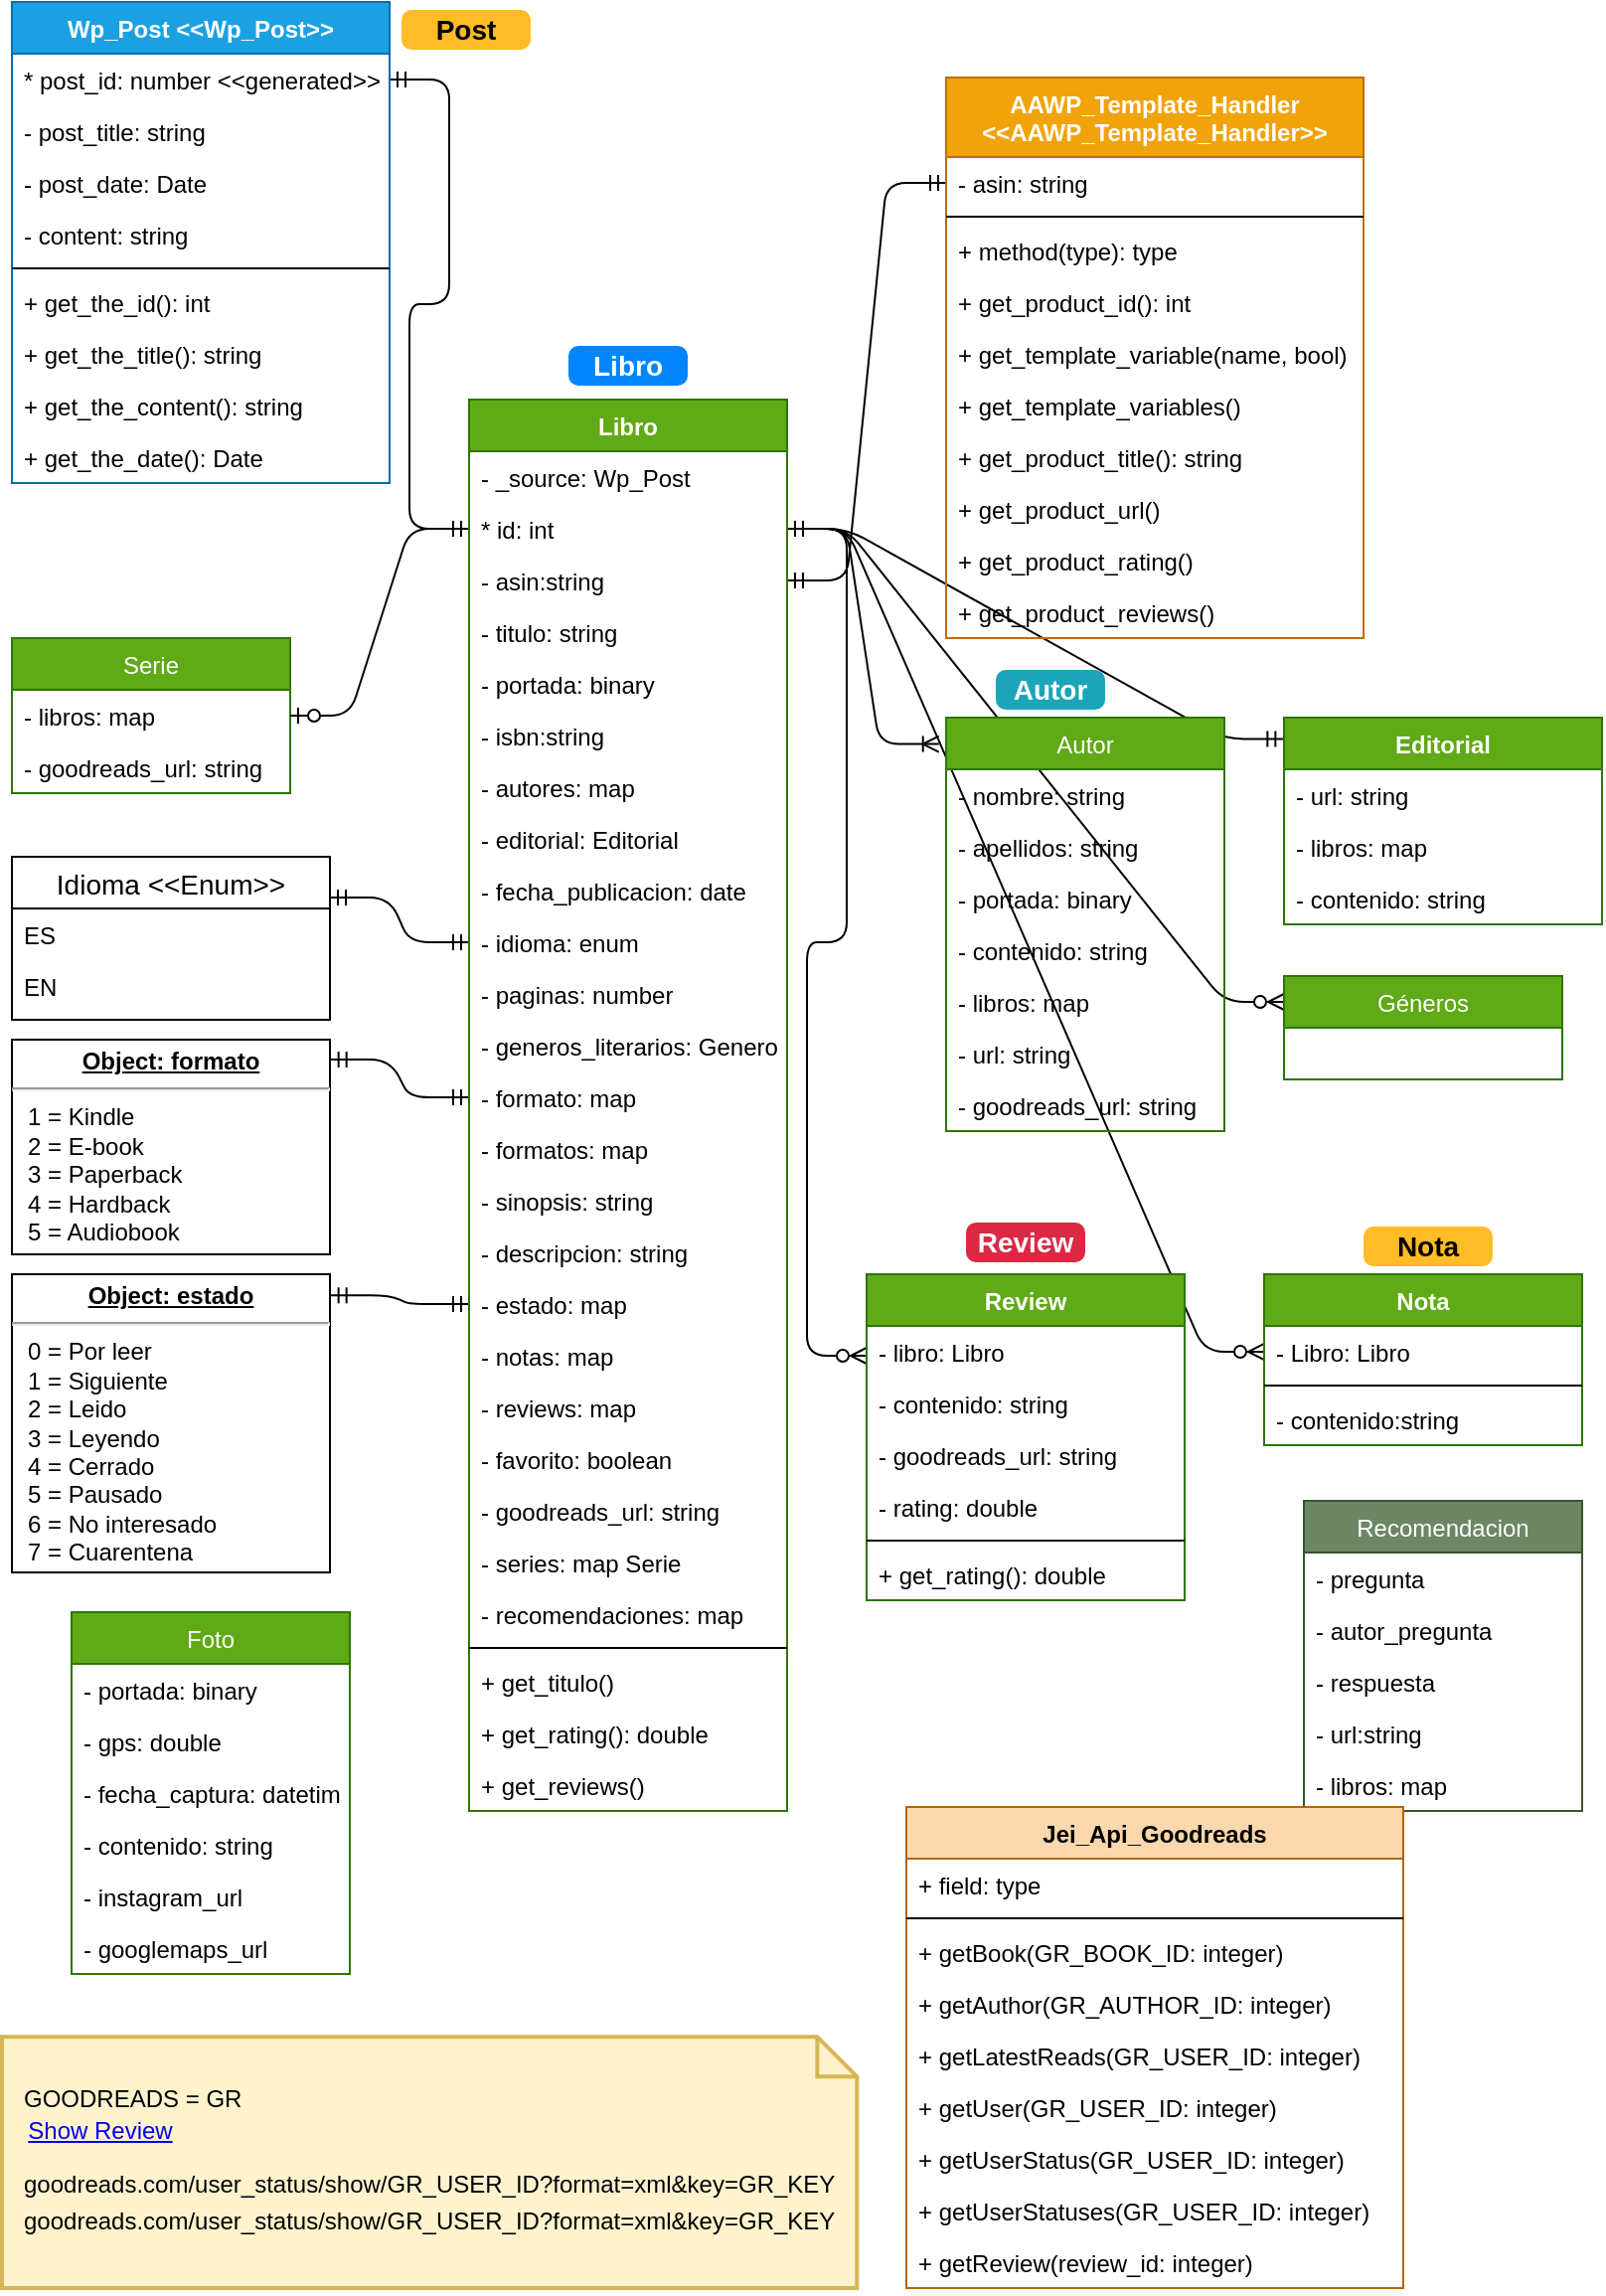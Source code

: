 <mxfile version="13.6.5">
    <diagram id="CBFthJs8cvEVsdnW5vOD" name="Page-1">
        <mxGraphModel dx="3215" dy="1599" grid="1" gridSize="10" guides="1" tooltips="1" connect="1" arrows="1" fold="1" page="1" pageScale="1" pageWidth="827" pageHeight="1169" background="none" math="0" shadow="0">
            <root>
                <mxCell id="0"/>
                <mxCell id="1" parent="0"/>
                <mxCell id="238" value="" style="edgeStyle=entityRelationEdgeStyle;fontSize=12;html=1;endArrow=ERmandOne;startArrow=ERmandOne;" parent="1" source="168" target="199" edge="1">
                    <mxGeometry width="100" height="100" relative="1" as="geometry">
                        <mxPoint x="-2150" y="-890" as="sourcePoint"/>
                        <mxPoint x="-2050" y="-990" as="targetPoint"/>
                    </mxGeometry>
                </mxCell>
                <mxCell id="239" value="" style="edgeStyle=entityRelationEdgeStyle;fontSize=12;html=1;endArrow=ERmandOne;startArrow=ERmandOne;" parent="1" source="203" target="178" edge="1">
                    <mxGeometry width="100" height="100" relative="1" as="geometry">
                        <mxPoint x="-2030" y="-930" as="sourcePoint"/>
                        <mxPoint x="-1930" y="-1030" as="targetPoint"/>
                    </mxGeometry>
                </mxCell>
                <mxCell id="167" value="Wp_Post &lt;&lt;Wp_Post&gt;&gt;" style="swimlane;fontStyle=1;align=center;verticalAlign=top;childLayout=stackLayout;horizontal=1;startSize=26;horizontalStack=0;resizeParent=1;resizeParentMax=0;resizeLast=0;collapsible=1;marginBottom=0;fillColor=#1ba1e2;strokeColor=#006EAF;fontColor=#ffffff;" parent="1" vertex="1">
                    <mxGeometry x="-2470" y="-1160" width="190" height="242" as="geometry"/>
                </mxCell>
                <mxCell id="168" value="* post_id: number &lt;&lt;generated&gt;&gt;&#10;" style="text;strokeColor=none;fillColor=none;align=left;verticalAlign=top;spacingLeft=4;spacingRight=4;overflow=hidden;rotatable=0;points=[[0,0.5],[1,0.5]];portConstraint=eastwest;" parent="167" vertex="1">
                    <mxGeometry y="26" width="190" height="26" as="geometry"/>
                </mxCell>
                <mxCell id="8" value="        - post_title: string" style="text;strokeColor=none;fillColor=none;align=left;verticalAlign=top;spacingLeft=4;spacingRight=4;overflow=hidden;rotatable=0;points=[[0,0.5],[1,0.5]];portConstraint=eastwest;" parent="167" vertex="1">
                    <mxGeometry y="52" width="190" height="26" as="geometry"/>
                </mxCell>
                <mxCell id="9" value="        - post_date: Date" style="text;strokeColor=none;fillColor=none;align=left;verticalAlign=top;spacingLeft=4;spacingRight=4;overflow=hidden;rotatable=0;points=[[0,0.5],[1,0.5]];portConstraint=eastwest;" parent="167" vertex="1">
                    <mxGeometry y="78" width="190" height="26" as="geometry"/>
                </mxCell>
                <mxCell id="10" value="        - content: string" style="text;strokeColor=none;fillColor=none;align=left;verticalAlign=top;spacingLeft=4;spacingRight=4;overflow=hidden;rotatable=0;points=[[0,0.5],[1,0.5]];portConstraint=eastwest;" parent="167" vertex="1">
                    <mxGeometry y="104" width="190" height="26" as="geometry"/>
                </mxCell>
                <mxCell id="169" value="" style="line;strokeWidth=1;fillColor=none;align=left;verticalAlign=middle;spacingTop=-1;spacingLeft=3;spacingRight=3;rotatable=0;labelPosition=right;points=[];portConstraint=eastwest;" parent="167" vertex="1">
                    <mxGeometry y="130" width="190" height="8" as="geometry"/>
                </mxCell>
                <mxCell id="11" value="        + get_the_id(): int&#10;&#10;" style="text;strokeColor=none;fillColor=none;align=left;verticalAlign=top;spacingLeft=4;spacingRight=4;overflow=hidden;rotatable=0;points=[[0,0.5],[1,0.5]];portConstraint=eastwest;" parent="167" vertex="1">
                    <mxGeometry y="138" width="190" height="26" as="geometry"/>
                </mxCell>
                <mxCell id="12" value="        + get_the_title(): string&#10;" style="text;strokeColor=none;fillColor=none;align=left;verticalAlign=top;spacingLeft=4;spacingRight=4;overflow=hidden;rotatable=0;points=[[0,0.5],[1,0.5]];portConstraint=eastwest;" parent="167" vertex="1">
                    <mxGeometry y="164" width="190" height="26" as="geometry"/>
                </mxCell>
                <mxCell id="14" value="        + get_the_content(): string&#10;" style="text;strokeColor=none;fillColor=none;align=left;verticalAlign=top;spacingLeft=4;spacingRight=4;overflow=hidden;rotatable=0;points=[[0,0.5],[1,0.5]];portConstraint=eastwest;" parent="167" vertex="1">
                    <mxGeometry y="190" width="190" height="26" as="geometry"/>
                </mxCell>
                <mxCell id="13" value="        + get_the_date(): Date&#10;" style="text;strokeColor=none;fillColor=none;align=left;verticalAlign=top;spacingLeft=4;spacingRight=4;overflow=hidden;rotatable=0;points=[[0,0.5],[1,0.5]];portConstraint=eastwest;" parent="167" vertex="1">
                    <mxGeometry y="216" width="190" height="26" as="geometry"/>
                </mxCell>
                <mxCell id="264" value="&lt;p style=&quot;margin: 0px ; margin-top: 4px ; text-align: center ; text-decoration: underline&quot;&gt;&lt;b&gt;Object: formato&lt;/b&gt;&lt;/p&gt;&lt;hr&gt;&lt;p style=&quot;margin: 0px ; margin-left: 8px&quot;&gt;1 = Kindle&lt;br&gt;2 = E-book&lt;br&gt;3 = Paperback&lt;/p&gt;&lt;p style=&quot;margin: 0px ; margin-left: 8px&quot;&gt;4 = Hardback&lt;/p&gt;&lt;p style=&quot;margin: 0px ; margin-left: 8px&quot;&gt;5 = Audiobook&lt;/p&gt;" style="verticalAlign=top;align=left;overflow=fill;fontSize=12;fontFamily=Helvetica;html=1;" parent="1" vertex="1">
                    <mxGeometry x="-2470" y="-638" width="160" height="108" as="geometry"/>
                </mxCell>
                <mxCell id="266" value="&lt;p style=&quot;margin: 0px ; margin-top: 4px ; text-align: center ; text-decoration: underline&quot;&gt;&lt;b&gt;Object: estado&lt;/b&gt;&lt;/p&gt;&lt;hr&gt;&lt;p style=&quot;margin: 0px ; margin-left: 8px&quot;&gt;0 = Por leer&lt;/p&gt;&lt;p style=&quot;margin: 0px ; margin-left: 8px&quot;&gt;1 = Siguiente&lt;br&gt;2 = Leido&lt;br&gt;3 = Leyendo&lt;/p&gt;&lt;p style=&quot;margin: 0px ; margin-left: 8px&quot;&gt;4 = Cerrado&lt;/p&gt;&lt;p style=&quot;margin: 0px ; margin-left: 8px&quot;&gt;5 = Pausado&lt;/p&gt;&lt;p style=&quot;margin: 0px ; margin-left: 8px&quot;&gt;6 = No interesado&lt;/p&gt;&lt;p style=&quot;margin: 0px ; margin-left: 8px&quot;&gt;7 = Cuarentena&lt;/p&gt;" style="verticalAlign=top;align=left;overflow=fill;fontSize=12;fontFamily=Helvetica;html=1;" parent="1" vertex="1">
                    <mxGeometry x="-2470" y="-520" width="160" height="150" as="geometry"/>
                </mxCell>
                <mxCell id="282" value="" style="edgeStyle=entityRelationEdgeStyle;fontSize=12;html=1;endArrow=ERmandOne;startArrow=ERmandOne;exitX=1;exitY=0.25;exitDx=0;exitDy=0;" parent="1" source="233" target="211" edge="1">
                    <mxGeometry width="100" height="100" relative="1" as="geometry">
                        <mxPoint x="-2310" y="-790" as="sourcePoint"/>
                        <mxPoint x="-2210" y="-890" as="targetPoint"/>
                    </mxGeometry>
                </mxCell>
                <mxCell id="283" value="" style="edgeStyle=entityRelationEdgeStyle;fontSize=12;html=1;endArrow=ERmandOne;startArrow=ERmandOne;exitX=1.002;exitY=0.093;exitDx=0;exitDy=0;exitPerimeter=0;" parent="1" source="264" target="207" edge="1">
                    <mxGeometry width="100" height="100" relative="1" as="geometry">
                        <mxPoint x="-2264" y="-690" as="sourcePoint"/>
                        <mxPoint x="-2260" y="-780" as="targetPoint"/>
                    </mxGeometry>
                </mxCell>
                <mxCell id="284" value="" style="edgeStyle=entityRelationEdgeStyle;fontSize=12;html=1;endArrow=ERmandOne;startArrow=ERmandOne;exitX=1.002;exitY=0.071;exitDx=0;exitDy=0;exitPerimeter=0;entryX=0;entryY=0.5;entryDx=0;entryDy=0;" parent="1" source="266" target="213" edge="1">
                    <mxGeometry width="100" height="100" relative="1" as="geometry">
                        <mxPoint x="-2020" y="-480" as="sourcePoint"/>
                        <mxPoint x="-2250" y="-680" as="targetPoint"/>
                    </mxGeometry>
                </mxCell>
                <mxCell id="294" value="" style="edgeStyle=entityRelationEdgeStyle;fontSize=12;html=1;endArrow=ERzeroToMany;startArrow=ERmandOne;entryX=0;entryY=0.25;entryDx=0;entryDy=0;exitX=1;exitY=0.5;exitDx=0;exitDy=0;" parent="1" source="199" target="278" edge="1">
                    <mxGeometry width="100" height="100" relative="1" as="geometry">
                        <mxPoint x="-2060" y="-1110" as="sourcePoint"/>
                        <mxPoint x="-2010" y="-780" as="targetPoint"/>
                    </mxGeometry>
                </mxCell>
                <mxCell id="295" value="" style="edgeStyle=entityRelationEdgeStyle;fontSize=12;html=1;endArrow=ERzeroToMany;startArrow=ERmandOne;entryX=0;entryY=0.5;entryDx=0;entryDy=0;" parent="1" source="199" target="287" edge="1">
                    <mxGeometry width="100" height="100" relative="1" as="geometry">
                        <mxPoint x="-2067" y="-710" as="sourcePoint"/>
                        <mxPoint x="-1997" y="-404" as="targetPoint"/>
                    </mxGeometry>
                </mxCell>
                <mxCell id="310" value="" style="edgeStyle=entityRelationEdgeStyle;fontSize=12;html=1;endArrow=ERoneToMany;startArrow=ERmandOne;entryX=-0.026;entryY=0.064;entryDx=0;entryDy=0;entryPerimeter=0;" parent="1" source="199" target="305" edge="1">
                    <mxGeometry width="100" height="100" relative="1" as="geometry">
                        <mxPoint x="-1850" y="-710" as="sourcePoint"/>
                        <mxPoint x="-1750" y="-810" as="targetPoint"/>
                    </mxGeometry>
                </mxCell>
                <mxCell id="320" value="" style="edgeStyle=entityRelationEdgeStyle;fontSize=12;html=1;endArrow=ERmandOne;startArrow=ERmandOne;entryX=-0.002;entryY=0.103;entryDx=0;entryDy=0;entryPerimeter=0;" parent="1" source="199" target="316" edge="1">
                    <mxGeometry width="100" height="100" relative="1" as="geometry">
                        <mxPoint x="-1590" y="-900" as="sourcePoint"/>
                        <mxPoint x="-1490" y="-1000" as="targetPoint"/>
                    </mxGeometry>
                </mxCell>
                <mxCell id="233" value="Idioma &lt;&lt;Enum&gt;&gt;" style="swimlane;fontStyle=0;childLayout=stackLayout;horizontal=1;startSize=26;horizontalStack=0;resizeParent=1;resizeParentMax=0;resizeLast=0;collapsible=1;marginBottom=0;align=center;fontSize=14;" parent="1" vertex="1">
                    <mxGeometry x="-2470" y="-730" width="160" height="82" as="geometry"/>
                </mxCell>
                <mxCell id="234" value="ES" style="text;strokeColor=none;fillColor=none;spacingLeft=4;spacingRight=4;overflow=hidden;rotatable=0;points=[[0,0.5],[1,0.5]];portConstraint=eastwest;fontSize=12;" parent="233" vertex="1">
                    <mxGeometry y="26" width="160" height="26" as="geometry"/>
                </mxCell>
                <mxCell id="235" value="EN" style="text;strokeColor=none;fillColor=none;spacingLeft=4;spacingRight=4;overflow=hidden;rotatable=0;points=[[0,0.5],[1,0.5]];portConstraint=eastwest;fontSize=12;" parent="233" vertex="1">
                    <mxGeometry y="52" width="160" height="30" as="geometry"/>
                </mxCell>
                <mxCell id="325" value="Serie" style="swimlane;fontStyle=0;childLayout=stackLayout;horizontal=1;startSize=26;fillColor=#60a917;horizontalStack=0;resizeParent=1;resizeParentMax=0;resizeLast=0;collapsible=1;marginBottom=0;strokeColor=#2D7600;fontColor=#ffffff;" parent="1" vertex="1">
                    <mxGeometry x="-2470" y="-840" width="140" height="78" as="geometry"/>
                </mxCell>
                <mxCell id="322" value="        - libros: map" style="text;strokeColor=none;fillColor=none;align=left;verticalAlign=top;spacingLeft=4;spacingRight=4;overflow=hidden;rotatable=0;points=[[0,0.5],[1,0.5]];portConstraint=eastwest;" parent="325" vertex="1">
                    <mxGeometry y="26" width="140" height="26" as="geometry"/>
                </mxCell>
                <mxCell id="323" value="        - goodreads_url: string" style="text;strokeColor=none;fillColor=none;align=left;verticalAlign=top;spacingLeft=4;spacingRight=4;overflow=hidden;rotatable=0;points=[[0,0.5],[1,0.5]];portConstraint=eastwest;" parent="325" vertex="1">
                    <mxGeometry y="52" width="140" height="26" as="geometry"/>
                </mxCell>
                <mxCell id="329" value="" style="edgeStyle=entityRelationEdgeStyle;fontSize=12;html=1;endArrow=ERzeroToOne;startArrow=ERmandOne;" parent="1" source="199" target="325" edge="1">
                    <mxGeometry width="100" height="100" relative="1" as="geometry">
                        <mxPoint x="-2330" y="-830" as="sourcePoint"/>
                        <mxPoint x="-2430" y="-880" as="targetPoint"/>
                    </mxGeometry>
                </mxCell>
                <mxCell id="335" value="" style="edgeStyle=entityRelationEdgeStyle;fontSize=12;html=1;endArrow=ERzeroToMany;startArrow=ERmandOne;entryX=0;entryY=0.25;entryDx=0;entryDy=0;exitX=1;exitY=0.5;exitDx=0;exitDy=0;" parent="1" source="199" target="331" edge="1">
                    <mxGeometry width="100" height="100" relative="1" as="geometry">
                        <mxPoint x="-2040" y="-780" as="sourcePoint"/>
                        <mxPoint x="-1720" y="-630" as="targetPoint"/>
                    </mxGeometry>
                </mxCell>
                <mxCell id="226" value="Libro&#10;" style="swimlane;fontStyle=1;align=center;verticalAlign=top;childLayout=stackLayout;horizontal=1;startSize=26;horizontalStack=0;resizeParent=1;resizeParentMax=0;resizeLast=0;collapsible=1;marginBottom=0;fillColor=#60a917;strokeColor=#2D7600;fontColor=#ffffff;" parent="1" vertex="1">
                    <mxGeometry x="-2240" y="-960" width="160" height="710" as="geometry"/>
                </mxCell>
                <mxCell id="198" value="        - _source: Wp_Post" style="text;strokeColor=none;fillColor=none;align=left;verticalAlign=top;spacingLeft=4;spacingRight=4;overflow=hidden;rotatable=0;points=[[0,0.5],[1,0.5]];portConstraint=eastwest;" parent="226" vertex="1">
                    <mxGeometry y="26" width="160" height="26" as="geometry"/>
                </mxCell>
                <mxCell id="199" value="        * id: int&#10;" style="text;strokeColor=none;fillColor=none;align=left;verticalAlign=top;spacingLeft=4;spacingRight=4;overflow=hidden;rotatable=0;points=[[0,0.5],[1,0.5]];portConstraint=eastwest;" parent="226" vertex="1">
                    <mxGeometry y="52" width="160" height="26" as="geometry"/>
                </mxCell>
                <mxCell id="203" value="        - asin:string" style="text;strokeColor=none;fillColor=none;align=left;verticalAlign=top;spacingLeft=4;spacingRight=4;overflow=hidden;rotatable=0;points=[[0,0.5],[1,0.5]];portConstraint=eastwest;" parent="226" vertex="1">
                    <mxGeometry y="78" width="160" height="26" as="geometry"/>
                </mxCell>
                <mxCell id="200" value="        - titulo: string" style="text;strokeColor=none;fillColor=none;align=left;verticalAlign=top;spacingLeft=4;spacingRight=4;overflow=hidden;rotatable=0;points=[[0,0.5],[1,0.5]];portConstraint=eastwest;" parent="226" vertex="1">
                    <mxGeometry y="104" width="160" height="26" as="geometry"/>
                </mxCell>
                <mxCell id="201" value="        - portada: binary" style="text;strokeColor=none;fillColor=none;align=left;verticalAlign=top;spacingLeft=4;spacingRight=4;overflow=hidden;rotatable=0;points=[[0,0.5],[1,0.5]];portConstraint=eastwest;" parent="226" vertex="1">
                    <mxGeometry y="130" width="160" height="26" as="geometry"/>
                </mxCell>
                <mxCell id="202" value="        - isbn:string" style="text;strokeColor=none;fillColor=none;align=left;verticalAlign=top;spacingLeft=4;spacingRight=4;overflow=hidden;rotatable=0;points=[[0,0.5],[1,0.5]];portConstraint=eastwest;" parent="226" vertex="1">
                    <mxGeometry y="156" width="160" height="26" as="geometry"/>
                </mxCell>
                <mxCell id="204" value="        - autores: map" style="text;strokeColor=none;fillColor=none;align=left;verticalAlign=top;spacingLeft=4;spacingRight=4;overflow=hidden;rotatable=0;points=[[0,0.5],[1,0.5]];portConstraint=eastwest;" parent="226" vertex="1">
                    <mxGeometry y="182" width="160" height="26" as="geometry"/>
                </mxCell>
                <mxCell id="205" value="        - editorial: Editorial" style="text;strokeColor=none;fillColor=none;align=left;verticalAlign=top;spacingLeft=4;spacingRight=4;overflow=hidden;rotatable=0;points=[[0,0.5],[1,0.5]];portConstraint=eastwest;" parent="226" vertex="1">
                    <mxGeometry y="208" width="160" height="26" as="geometry"/>
                </mxCell>
                <mxCell id="206" value="        - fecha_publicacion: date" style="text;strokeColor=none;fillColor=none;align=left;verticalAlign=top;spacingLeft=4;spacingRight=4;overflow=hidden;rotatable=0;points=[[0,0.5],[1,0.5]];portConstraint=eastwest;" parent="226" vertex="1">
                    <mxGeometry y="234" width="160" height="26" as="geometry"/>
                </mxCell>
                <mxCell id="211" value="        - idioma: enum" style="text;strokeColor=none;fillColor=none;align=left;verticalAlign=top;spacingLeft=4;spacingRight=4;overflow=hidden;rotatable=0;points=[[0,0.5],[1,0.5]];portConstraint=eastwest;" parent="226" vertex="1">
                    <mxGeometry y="260" width="160" height="26" as="geometry"/>
                </mxCell>
                <mxCell id="210" value="        - paginas: number" style="text;strokeColor=none;fillColor=none;align=left;verticalAlign=top;spacingLeft=4;spacingRight=4;overflow=hidden;rotatable=0;points=[[0,0.5],[1,0.5]];portConstraint=eastwest;" parent="226" vertex="1">
                    <mxGeometry y="286" width="160" height="26" as="geometry"/>
                </mxCell>
                <mxCell id="212" value="        - generos_literarios: Genero" style="text;strokeColor=none;fillColor=none;align=left;verticalAlign=top;spacingLeft=4;spacingRight=4;overflow=hidden;rotatable=0;points=[[0,0.5],[1,0.5]];portConstraint=eastwest;" parent="226" vertex="1">
                    <mxGeometry y="312" width="160" height="26" as="geometry"/>
                </mxCell>
                <mxCell id="207" value="        - formato: map" style="text;strokeColor=none;fillColor=none;align=left;verticalAlign=top;spacingLeft=4;spacingRight=4;overflow=hidden;rotatable=0;points=[[0,0.5],[1,0.5]];portConstraint=eastwest;" parent="226" vertex="1">
                    <mxGeometry y="338" width="160" height="26" as="geometry"/>
                </mxCell>
                <mxCell id="208" value="        - formatos: map" style="text;strokeColor=none;fillColor=none;align=left;verticalAlign=top;spacingLeft=4;spacingRight=4;overflow=hidden;rotatable=0;points=[[0,0.5],[1,0.5]];portConstraint=eastwest;" parent="226" vertex="1">
                    <mxGeometry y="364" width="160" height="26" as="geometry"/>
                </mxCell>
                <mxCell id="209" value="        - sinopsis: string" style="text;strokeColor=none;fillColor=none;align=left;verticalAlign=top;spacingLeft=4;spacingRight=4;overflow=hidden;rotatable=0;points=[[0,0.5],[1,0.5]];portConstraint=eastwest;" parent="226" vertex="1">
                    <mxGeometry y="390" width="160" height="26" as="geometry"/>
                </mxCell>
                <mxCell id="214" value="        - descripcion: string" style="text;strokeColor=none;fillColor=none;align=left;verticalAlign=top;spacingLeft=4;spacingRight=4;overflow=hidden;rotatable=0;points=[[0,0.5],[1,0.5]];portConstraint=eastwest;" parent="226" vertex="1">
                    <mxGeometry y="416" width="160" height="26" as="geometry"/>
                </mxCell>
                <mxCell id="213" value="        - estado: map" style="text;strokeColor=none;fillColor=none;align=left;verticalAlign=top;spacingLeft=4;spacingRight=4;overflow=hidden;rotatable=0;points=[[0,0.5],[1,0.5]];portConstraint=eastwest;" parent="226" vertex="1">
                    <mxGeometry y="442" width="160" height="26" as="geometry"/>
                </mxCell>
                <mxCell id="215" value="        - notas: map" style="text;strokeColor=none;fillColor=none;align=left;verticalAlign=top;spacingLeft=4;spacingRight=4;overflow=hidden;rotatable=0;points=[[0,0.5],[1,0.5]];portConstraint=eastwest;" parent="226" vertex="1">
                    <mxGeometry y="468" width="160" height="26" as="geometry"/>
                </mxCell>
                <mxCell id="216" value="        - reviews: map" style="text;strokeColor=none;fillColor=none;align=left;verticalAlign=top;spacingLeft=4;spacingRight=4;overflow=hidden;rotatable=0;points=[[0,0.5],[1,0.5]];portConstraint=eastwest;" parent="226" vertex="1">
                    <mxGeometry y="494" width="160" height="26" as="geometry"/>
                </mxCell>
                <mxCell id="217" value="        - favorito: boolean" style="text;strokeColor=none;fillColor=none;align=left;verticalAlign=top;spacingLeft=4;spacingRight=4;overflow=hidden;rotatable=0;points=[[0,0.5],[1,0.5]];portConstraint=eastwest;" parent="226" vertex="1">
                    <mxGeometry y="520" width="160" height="26" as="geometry"/>
                </mxCell>
                <mxCell id="218" value="        - goodreads_url: string" style="text;strokeColor=none;fillColor=none;align=left;verticalAlign=top;spacingLeft=4;spacingRight=4;overflow=hidden;rotatable=0;points=[[0,0.5],[1,0.5]];portConstraint=eastwest;" parent="226" vertex="1">
                    <mxGeometry y="546" width="160" height="26" as="geometry"/>
                </mxCell>
                <mxCell id="219" value="        - series: map Serie" style="text;strokeColor=none;fillColor=none;align=left;verticalAlign=top;spacingLeft=4;spacingRight=4;overflow=hidden;rotatable=0;points=[[0,0.5],[1,0.5]];portConstraint=eastwest;" parent="226" vertex="1">
                    <mxGeometry y="572" width="160" height="26" as="geometry"/>
                </mxCell>
                <mxCell id="220" value="        - recomendaciones: map" style="text;strokeColor=none;fillColor=none;align=left;verticalAlign=top;spacingLeft=4;spacingRight=4;overflow=hidden;rotatable=0;points=[[0,0.5],[1,0.5]];portConstraint=eastwest;" parent="226" vertex="1">
                    <mxGeometry y="598" width="160" height="26" as="geometry"/>
                </mxCell>
                <mxCell id="228" value="" style="line;strokeWidth=1;fillColor=none;align=left;verticalAlign=middle;spacingTop=-1;spacingLeft=3;spacingRight=3;rotatable=0;labelPosition=right;points=[];portConstraint=eastwest;" parent="226" vertex="1">
                    <mxGeometry y="624" width="160" height="8" as="geometry"/>
                </mxCell>
                <mxCell id="222" value="        + get_titulo() " style="text;strokeColor=none;fillColor=none;align=left;verticalAlign=top;spacingLeft=4;spacingRight=4;overflow=hidden;rotatable=0;points=[[0,0.5],[1,0.5]];portConstraint=eastwest;" parent="226" vertex="1">
                    <mxGeometry y="632" width="160" height="26" as="geometry"/>
                </mxCell>
                <mxCell id="224" value="        + get_rating(): double&#10;" style="text;strokeColor=none;fillColor=none;align=left;verticalAlign=top;spacingLeft=4;spacingRight=4;overflow=hidden;rotatable=0;points=[[0,0.5],[1,0.5]];portConstraint=eastwest;" parent="226" vertex="1">
                    <mxGeometry y="658" width="160" height="26" as="geometry"/>
                </mxCell>
                <mxCell id="223" value="        + get_reviews()" style="text;strokeColor=none;fillColor=none;align=left;verticalAlign=top;spacingLeft=4;spacingRight=4;overflow=hidden;rotatable=0;points=[[0,0.5],[1,0.5]];portConstraint=eastwest;" parent="226" vertex="1">
                    <mxGeometry y="684" width="160" height="26" as="geometry"/>
                </mxCell>
                <mxCell id="305" value="Autor" style="swimlane;fontStyle=0;childLayout=stackLayout;horizontal=1;startSize=26;fillColor=#60a917;horizontalStack=0;resizeParent=1;resizeParentMax=0;resizeLast=0;collapsible=1;marginBottom=0;strokeColor=#2D7600;fontColor=#ffffff;" parent="1" vertex="1">
                    <mxGeometry x="-2000" y="-800" width="140" height="208" as="geometry"/>
                </mxCell>
                <mxCell id="297" value="        - nombre: string" style="text;strokeColor=none;fillColor=none;align=left;verticalAlign=top;spacingLeft=4;spacingRight=4;overflow=hidden;rotatable=0;points=[[0,0.5],[1,0.5]];portConstraint=eastwest;" parent="305" vertex="1">
                    <mxGeometry y="26" width="140" height="26" as="geometry"/>
                </mxCell>
                <mxCell id="298" value="        - apellidos: string" style="text;strokeColor=none;fillColor=none;align=left;verticalAlign=top;spacingLeft=4;spacingRight=4;overflow=hidden;rotatable=0;points=[[0,0.5],[1,0.5]];portConstraint=eastwest;" parent="305" vertex="1">
                    <mxGeometry y="52" width="140" height="26" as="geometry"/>
                </mxCell>
                <mxCell id="299" value="        - portada: binary" style="text;strokeColor=none;fillColor=none;align=left;verticalAlign=top;spacingLeft=4;spacingRight=4;overflow=hidden;rotatable=0;points=[[0,0.5],[1,0.5]];portConstraint=eastwest;" parent="305" vertex="1">
                    <mxGeometry y="78" width="140" height="26" as="geometry"/>
                </mxCell>
                <mxCell id="301" value="        - contenido: string" style="text;strokeColor=none;fillColor=none;align=left;verticalAlign=top;spacingLeft=4;spacingRight=4;overflow=hidden;rotatable=0;points=[[0,0.5],[1,0.5]];portConstraint=eastwest;" parent="305" vertex="1">
                    <mxGeometry y="104" width="140" height="26" as="geometry"/>
                </mxCell>
                <mxCell id="300" value="        - libros: map" style="text;strokeColor=none;fillColor=none;align=left;verticalAlign=top;spacingLeft=4;spacingRight=4;overflow=hidden;rotatable=0;points=[[0,0.5],[1,0.5]];portConstraint=eastwest;" parent="305" vertex="1">
                    <mxGeometry y="130" width="140" height="26" as="geometry"/>
                </mxCell>
                <mxCell id="302" value="        - url: string" style="text;strokeColor=none;fillColor=none;align=left;verticalAlign=top;spacingLeft=4;spacingRight=4;overflow=hidden;rotatable=0;points=[[0,0.5],[1,0.5]];portConstraint=eastwest;" parent="305" vertex="1">
                    <mxGeometry y="156" width="140" height="26" as="geometry"/>
                </mxCell>
                <mxCell id="303" value="        - goodreads_url: string" style="text;strokeColor=none;fillColor=none;align=left;verticalAlign=top;spacingLeft=4;spacingRight=4;overflow=hidden;rotatable=0;points=[[0,0.5],[1,0.5]];portConstraint=eastwest;" parent="305" vertex="1">
                    <mxGeometry y="182" width="140" height="26" as="geometry"/>
                </mxCell>
                <mxCell id="316" value="Editorial" style="swimlane;fontStyle=1;align=center;verticalAlign=top;childLayout=stackLayout;horizontal=1;startSize=26;horizontalStack=0;resizeParent=1;resizeParentMax=0;resizeLast=0;collapsible=1;marginBottom=0;fillColor=#60a917;strokeColor=#2D7600;fontColor=#ffffff;" parent="1" vertex="1">
                    <mxGeometry x="-1830" y="-800" width="160" height="104" as="geometry"/>
                </mxCell>
                <mxCell id="314" value="        - url: string" style="text;strokeColor=none;fillColor=none;align=left;verticalAlign=top;spacingLeft=4;spacingRight=4;overflow=hidden;rotatable=0;points=[[0,0.5],[1,0.5]];portConstraint=eastwest;" parent="316" vertex="1">
                    <mxGeometry y="26" width="160" height="26" as="geometry"/>
                </mxCell>
                <mxCell id="312" value="        - libros: map" style="text;strokeColor=none;fillColor=none;align=left;verticalAlign=top;spacingLeft=4;spacingRight=4;overflow=hidden;rotatable=0;points=[[0,0.5],[1,0.5]];portConstraint=eastwest;" parent="316" vertex="1">
                    <mxGeometry y="52" width="160" height="26" as="geometry"/>
                </mxCell>
                <mxCell id="313" value="        - contenido: string" style="text;strokeColor=none;fillColor=none;align=left;verticalAlign=top;spacingLeft=4;spacingRight=4;overflow=hidden;rotatable=0;points=[[0,0.5],[1,0.5]];portConstraint=eastwest;" parent="316" vertex="1">
                    <mxGeometry y="78" width="160" height="26" as="geometry"/>
                </mxCell>
                <mxCell id="193" value="AAWP_Template_Handler &#10;&lt;&lt;AAWP_Template_Handler&gt;&gt;&#10;&#10;" style="swimlane;fontStyle=1;align=center;verticalAlign=top;childLayout=stackLayout;horizontal=1;startSize=40;horizontalStack=0;resizeParent=1;resizeParentMax=0;resizeLast=0;collapsible=1;marginBottom=0;fillColor=#f0a30a;strokeColor=#BD7000;fontColor=#ffffff;" parent="1" vertex="1">
                    <mxGeometry x="-2000" y="-1122" width="210" height="282" as="geometry"/>
                </mxCell>
                <mxCell id="178" value="        - asin: string&#10;" style="text;strokeColor=none;fillColor=none;align=left;verticalAlign=top;spacingLeft=4;spacingRight=4;overflow=hidden;rotatable=0;points=[[0,0.5],[1,0.5]];portConstraint=eastwest;" parent="193" vertex="1">
                    <mxGeometry y="40" width="210" height="26" as="geometry"/>
                </mxCell>
                <mxCell id="195" value="" style="line;strokeWidth=1;fillColor=none;align=left;verticalAlign=middle;spacingTop=-1;spacingLeft=3;spacingRight=3;rotatable=0;labelPosition=right;points=[];portConstraint=eastwest;" parent="193" vertex="1">
                    <mxGeometry y="66" width="210" height="8" as="geometry"/>
                </mxCell>
                <mxCell id="196" value="+ method(type): type" style="text;strokeColor=none;fillColor=none;align=left;verticalAlign=top;spacingLeft=4;spacingRight=4;overflow=hidden;rotatable=0;points=[[0,0.5],[1,0.5]];portConstraint=eastwest;" parent="193" vertex="1">
                    <mxGeometry y="74" width="210" height="26" as="geometry"/>
                </mxCell>
                <mxCell id="180" value="        + get_product_id(): int&#10;" style="text;strokeColor=none;fillColor=none;align=left;verticalAlign=top;spacingLeft=4;spacingRight=4;overflow=hidden;rotatable=0;points=[[0,0.5],[1,0.5]];portConstraint=eastwest;" parent="193" vertex="1">
                    <mxGeometry y="100" width="210" height="26" as="geometry"/>
                </mxCell>
                <mxCell id="181" value="        + get_template_variable(name, bool)" style="text;strokeColor=none;fillColor=none;align=left;verticalAlign=top;spacingLeft=4;spacingRight=4;overflow=hidden;rotatable=0;points=[[0,0.5],[1,0.5]];portConstraint=eastwest;" parent="193" vertex="1">
                    <mxGeometry y="126" width="210" height="26" as="geometry"/>
                </mxCell>
                <mxCell id="182" value="        + get_template_variables()" style="text;strokeColor=none;fillColor=none;align=left;verticalAlign=top;spacingLeft=4;spacingRight=4;overflow=hidden;rotatable=0;points=[[0,0.5],[1,0.5]];portConstraint=eastwest;" parent="193" vertex="1">
                    <mxGeometry y="152" width="210" height="26" as="geometry"/>
                </mxCell>
                <mxCell id="183" value="        + get_product_title(): string&#10;" style="text;strokeColor=none;fillColor=none;align=left;verticalAlign=top;spacingLeft=4;spacingRight=4;overflow=hidden;rotatable=0;points=[[0,0.5],[1,0.5]];portConstraint=eastwest;" parent="193" vertex="1">
                    <mxGeometry y="178" width="210" height="26" as="geometry"/>
                </mxCell>
                <mxCell id="184" value="        + get_product_url()" style="text;strokeColor=none;fillColor=none;align=left;verticalAlign=top;spacingLeft=4;spacingRight=4;overflow=hidden;rotatable=0;points=[[0,0.5],[1,0.5]];portConstraint=eastwest;" parent="193" vertex="1">
                    <mxGeometry y="204" width="210" height="26" as="geometry"/>
                </mxCell>
                <mxCell id="185" value="        + get_product_rating()" style="text;strokeColor=none;fillColor=none;align=left;verticalAlign=top;spacingLeft=4;spacingRight=4;overflow=hidden;rotatable=0;points=[[0,0.5],[1,0.5]];portConstraint=eastwest;" parent="193" vertex="1">
                    <mxGeometry y="230" width="210" height="26" as="geometry"/>
                </mxCell>
                <mxCell id="186" value="        + get_product_reviews()" style="text;strokeColor=none;fillColor=none;align=left;verticalAlign=top;spacingLeft=4;spacingRight=4;overflow=hidden;rotatable=0;points=[[0,0.5],[1,0.5]];portConstraint=eastwest;" parent="193" vertex="1">
                    <mxGeometry y="256" width="210" height="26" as="geometry"/>
                </mxCell>
                <mxCell id="385" value="" style="group" parent="1" vertex="1" connectable="0">
                    <mxGeometry x="-2470" y="-160" width="440" height="150" as="geometry"/>
                </mxCell>
                <mxCell id="383" value="&lt;br&gt;" style="shape=note;strokeWidth=2;fontSize=14;size=20;whiteSpace=wrap;html=1;fillColor=#fff2cc;strokeColor=#d6b656;fontColor=#666600;" parent="385" vertex="1">
                    <mxGeometry x="-4.993" y="23.684" width="430.162" height="126.316" as="geometry"/>
                </mxCell>
                <mxCell id="390" value="" style="group" parent="385" vertex="1" connectable="0">
                    <mxGeometry y="41.124" width="430.004" height="91.437" as="geometry"/>
                </mxCell>
                <mxCell id="362" value="        goodreads.com/user_status/show/GR_USER_ID?format=xml&amp;key=GR_KEY" style="text;strokeColor=none;fillColor=none;align=left;verticalAlign=top;spacingLeft=4;spacingRight=4;overflow=hidden;rotatable=0;points=[[0,0.5],[1,0.5]];portConstraint=eastwest;fontColor=#FFFFFF;" parent="390" vertex="1">
                    <mxGeometry x="0.004" y="42.633" width="430.0" height="29.856" as="geometry"/>
                </mxCell>
                <mxCell id="387" value="        goodreads.com/user_status/show/GR_USER_ID?format=xml&amp;key=GR_KEY" style="text;strokeColor=none;fillColor=none;align=left;verticalAlign=top;spacingLeft=4;spacingRight=4;overflow=hidden;rotatable=0;points=[[0,0.5],[1,0.5]];portConstraint=eastwest;fontColor=#000000;" parent="390" vertex="1">
                    <mxGeometry x="0.004" y="61.58" width="430.0" height="29.856" as="geometry"/>
                </mxCell>
                <mxCell id="388" value="        GOODREADS = GR" style="text;strokeColor=none;fillColor=none;align=left;verticalAlign=top;spacingLeft=4;spacingRight=4;overflow=hidden;rotatable=0;points=[[0,0.5],[1,0.5]];portConstraint=eastwest;fontColor=#FFFFFF;" parent="390" vertex="1">
                    <mxGeometry width="128.539" height="22.105" as="geometry"/>
                </mxCell>
                <mxCell id="391" value="        GOODREADS = GR" style="text;strokeColor=none;fillColor=none;align=left;verticalAlign=top;spacingLeft=4;spacingRight=4;overflow=hidden;rotatable=0;points=[[0,0.5],[1,0.5]];portConstraint=eastwest;fontColor=#FFFFFF;" parent="390" vertex="1">
                    <mxGeometry width="128.539" height="22.105" as="geometry"/>
                </mxCell>
                <mxCell id="392" value="        GOODREADS = GR" style="text;strokeColor=none;fillColor=none;align=left;verticalAlign=top;spacingLeft=4;spacingRight=4;overflow=hidden;rotatable=0;points=[[0,0.5],[1,0.5]];portConstraint=eastwest;fontColor=#000000;" parent="390" vertex="1">
                    <mxGeometry width="128.539" height="22.105" as="geometry"/>
                </mxCell>
                <mxCell id="394" value="        goodreads.com/user_status/show/GR_USER_ID?format=xml&amp;key=GR_KEY" style="text;strokeColor=none;fillColor=none;align=left;verticalAlign=top;spacingLeft=4;spacingRight=4;overflow=hidden;rotatable=0;points=[[0,0.5],[1,0.5]];portConstraint=eastwest;fontColor=#000000;" parent="390" vertex="1">
                    <mxGeometry x="0.004" y="42.633" width="430.0" height="29.856" as="geometry"/>
                </mxCell>
                <UserObject label="Show Review" link="goodreads.com/review/show/2312483779" id="396">
                    <mxCell style="text;html=1;strokeColor=none;fillColor=none;whiteSpace=wrap;align=center;verticalAlign=middle;fontColor=#0000EE;fontStyle=4;" parent="385" vertex="1">
                        <mxGeometry x="-4.993" y="55.263" width="98.876" height="31.579" as="geometry"/>
                    </mxCell>
                </UserObject>
                <mxCell id="278" value="Review&#10;" style="swimlane;fontStyle=1;align=center;verticalAlign=top;childLayout=stackLayout;horizontal=1;startSize=26;horizontalStack=0;resizeParent=1;resizeParentMax=0;resizeLast=0;collapsible=1;marginBottom=0;fillColor=#60a917;strokeColor=#2D7600;fontColor=#ffffff;" parent="1" vertex="1">
                    <mxGeometry x="-2040" y="-520" width="160" height="164" as="geometry"/>
                </mxCell>
                <mxCell id="260" value="        - libro: Libro" style="text;strokeColor=none;fillColor=none;align=left;verticalAlign=top;spacingLeft=4;spacingRight=4;overflow=hidden;rotatable=0;points=[[0,0.5],[1,0.5]];portConstraint=eastwest;" parent="278" vertex="1">
                    <mxGeometry y="26" width="160" height="26" as="geometry"/>
                </mxCell>
                <mxCell id="259" value="        - contenido: string" style="text;strokeColor=none;fillColor=none;align=left;verticalAlign=top;spacingLeft=4;spacingRight=4;overflow=hidden;rotatable=0;points=[[0,0.5],[1,0.5]];portConstraint=eastwest;" parent="278" vertex="1">
                    <mxGeometry y="52" width="160" height="26" as="geometry"/>
                </mxCell>
                <mxCell id="262" value="        - goodreads_url: string" style="text;strokeColor=none;fillColor=none;align=left;verticalAlign=top;spacingLeft=4;spacingRight=4;overflow=hidden;rotatable=0;points=[[0,0.5],[1,0.5]];portConstraint=eastwest;" parent="278" vertex="1">
                    <mxGeometry y="78" width="160" height="26" as="geometry"/>
                </mxCell>
                <mxCell id="261" value="        - rating: double&#10;" style="text;strokeColor=none;fillColor=none;align=left;verticalAlign=top;spacingLeft=4;spacingRight=4;overflow=hidden;rotatable=0;points=[[0,0.5],[1,0.5]];portConstraint=eastwest;" parent="278" vertex="1">
                    <mxGeometry y="104" width="160" height="26" as="geometry"/>
                </mxCell>
                <mxCell id="280" value="" style="line;strokeWidth=1;fillColor=none;align=left;verticalAlign=middle;spacingTop=-1;spacingLeft=3;spacingRight=3;rotatable=0;labelPosition=right;points=[];portConstraint=eastwest;" parent="278" vertex="1">
                    <mxGeometry y="130" width="160" height="8" as="geometry"/>
                </mxCell>
                <mxCell id="281" value="+ get_rating(): double&#10;" style="text;strokeColor=none;fillColor=none;align=left;verticalAlign=top;spacingLeft=4;spacingRight=4;overflow=hidden;rotatable=0;points=[[0,0.5],[1,0.5]];portConstraint=eastwest;" parent="278" vertex="1">
                    <mxGeometry y="138" width="160" height="26" as="geometry"/>
                </mxCell>
                <mxCell id="290" value="Nota" style="swimlane;fontStyle=1;align=center;verticalAlign=top;childLayout=stackLayout;horizontal=1;startSize=26;horizontalStack=0;resizeParent=1;resizeParentMax=0;resizeLast=0;collapsible=1;marginBottom=0;fillColor=#60a917;strokeColor=#2D7600;fontColor=#ffffff;" parent="1" vertex="1">
                    <mxGeometry x="-1840" y="-520" width="160" height="86" as="geometry"/>
                </mxCell>
                <mxCell id="287" value="        - Libro: Libro" style="text;strokeColor=none;fillColor=none;align=left;verticalAlign=top;spacingLeft=4;spacingRight=4;overflow=hidden;rotatable=0;points=[[0,0.5],[1,0.5]];portConstraint=eastwest;" parent="290" vertex="1">
                    <mxGeometry y="26" width="160" height="26" as="geometry"/>
                </mxCell>
                <mxCell id="292" value="" style="line;strokeWidth=1;fillColor=none;align=left;verticalAlign=middle;spacingTop=-1;spacingLeft=3;spacingRight=3;rotatable=0;labelPosition=right;points=[];portConstraint=eastwest;" parent="290" vertex="1">
                    <mxGeometry y="52" width="160" height="8" as="geometry"/>
                </mxCell>
                <mxCell id="288" value="        - contenido:string" style="text;strokeColor=none;fillColor=none;align=left;verticalAlign=top;spacingLeft=4;spacingRight=4;overflow=hidden;rotatable=0;points=[[0,0.5],[1,0.5]];portConstraint=eastwest;" parent="290" vertex="1">
                    <mxGeometry y="60" width="160" height="26" as="geometry"/>
                </mxCell>
                <mxCell id="355" value="Recomendacion" style="swimlane;fontStyle=0;childLayout=stackLayout;horizontal=1;startSize=26;fillColor=#6d8764;horizontalStack=0;resizeParent=1;resizeParentMax=0;resizeLast=0;collapsible=1;marginBottom=0;strokeColor=#3A5431;fontColor=#ffffff;" parent="1" vertex="1">
                    <mxGeometry x="-1820" y="-406" width="140" height="156" as="geometry"/>
                </mxCell>
                <mxCell id="349" value="        - pregunta" style="text;strokeColor=none;fillColor=none;align=left;verticalAlign=top;spacingLeft=4;spacingRight=4;overflow=hidden;rotatable=0;points=[[0,0.5],[1,0.5]];portConstraint=eastwest;" parent="355" vertex="1">
                    <mxGeometry y="26" width="140" height="26" as="geometry"/>
                </mxCell>
                <mxCell id="350" value="        - autor_pregunta" style="text;strokeColor=none;fillColor=none;align=left;verticalAlign=top;spacingLeft=4;spacingRight=4;overflow=hidden;rotatable=0;points=[[0,0.5],[1,0.5]];portConstraint=eastwest;" parent="355" vertex="1">
                    <mxGeometry y="52" width="140" height="26" as="geometry"/>
                </mxCell>
                <mxCell id="351" value="        - respuesta" style="text;strokeColor=none;fillColor=none;align=left;verticalAlign=top;spacingLeft=4;spacingRight=4;overflow=hidden;rotatable=0;points=[[0,0.5],[1,0.5]];portConstraint=eastwest;" parent="355" vertex="1">
                    <mxGeometry y="78" width="140" height="26" as="geometry"/>
                </mxCell>
                <mxCell id="352" value="        - url:string" style="text;strokeColor=none;fillColor=none;align=left;verticalAlign=top;spacingLeft=4;spacingRight=4;overflow=hidden;rotatable=0;points=[[0,0.5],[1,0.5]];portConstraint=eastwest;" parent="355" vertex="1">
                    <mxGeometry y="104" width="140" height="26" as="geometry"/>
                </mxCell>
                <mxCell id="353" value="        - libros: map" style="text;strokeColor=none;fillColor=none;align=left;verticalAlign=top;spacingLeft=4;spacingRight=4;overflow=hidden;rotatable=0;points=[[0,0.5],[1,0.5]];portConstraint=eastwest;" parent="355" vertex="1">
                    <mxGeometry y="130" width="140" height="26" as="geometry"/>
                </mxCell>
                <mxCell id="344" value="Foto" style="swimlane;fontStyle=0;childLayout=stackLayout;horizontal=1;startSize=26;fillColor=#60a917;horizontalStack=0;resizeParent=1;resizeParentMax=0;resizeLast=0;collapsible=1;marginBottom=0;strokeColor=#2D7600;fontColor=#ffffff;" parent="1" vertex="1">
                    <mxGeometry x="-2440" y="-350" width="140" height="182" as="geometry"/>
                </mxCell>
                <mxCell id="337" value="        - portada: binary" style="text;strokeColor=none;fillColor=none;align=left;verticalAlign=top;spacingLeft=4;spacingRight=4;overflow=hidden;rotatable=0;points=[[0,0.5],[1,0.5]];portConstraint=eastwest;" parent="344" vertex="1">
                    <mxGeometry y="26" width="140" height="26" as="geometry"/>
                </mxCell>
                <mxCell id="339" value="        - gps: double" style="text;strokeColor=none;fillColor=none;align=left;verticalAlign=top;spacingLeft=4;spacingRight=4;overflow=hidden;rotatable=0;points=[[0,0.5],[1,0.5]];portConstraint=eastwest;" parent="344" vertex="1">
                    <mxGeometry y="52" width="140" height="26" as="geometry"/>
                </mxCell>
                <mxCell id="338" value="        - fecha_captura: datetime" style="text;strokeColor=none;fillColor=none;align=left;verticalAlign=top;spacingLeft=4;spacingRight=4;overflow=hidden;rotatable=0;points=[[0,0.5],[1,0.5]];portConstraint=eastwest;" parent="344" vertex="1">
                    <mxGeometry y="78" width="140" height="26" as="geometry"/>
                </mxCell>
                <mxCell id="340" value="        - contenido: string" style="text;strokeColor=none;fillColor=none;align=left;verticalAlign=top;spacingLeft=4;spacingRight=4;overflow=hidden;rotatable=0;points=[[0,0.5],[1,0.5]];portConstraint=eastwest;" parent="344" vertex="1">
                    <mxGeometry y="104" width="140" height="26" as="geometry"/>
                </mxCell>
                <mxCell id="341" value="        - instagram_url" style="text;strokeColor=none;fillColor=none;align=left;verticalAlign=top;spacingLeft=4;spacingRight=4;overflow=hidden;rotatable=0;points=[[0,0.5],[1,0.5]];portConstraint=eastwest;" parent="344" vertex="1">
                    <mxGeometry y="130" width="140" height="26" as="geometry"/>
                </mxCell>
                <mxCell id="342" value="        - googlemaps_url" style="text;strokeColor=none;fillColor=none;align=left;verticalAlign=top;spacingLeft=4;spacingRight=4;overflow=hidden;rotatable=0;points=[[0,0.5],[1,0.5]];portConstraint=eastwest;" parent="344" vertex="1">
                    <mxGeometry y="156" width="140" height="26" as="geometry"/>
                </mxCell>
                <mxCell id="331" value="Géneros" style="swimlane;fontStyle=0;childLayout=stackLayout;horizontal=1;startSize=26;fillColor=#60a917;horizontalStack=0;resizeParent=1;resizeParentMax=0;resizeLast=0;collapsible=1;marginBottom=0;strokeColor=#2D7600;fontColor=#ffffff;" parent="1" vertex="1">
                    <mxGeometry x="-1830" y="-670" width="140" height="52" as="geometry"/>
                </mxCell>
                <mxCell id="397" value="Libro" style="html=1;shadow=0;dashed=0;shape=mxgraph.bootstrap.rrect;rSize=5;strokeColor=none;strokeWidth=1;fillColor=#0085FC;fontColor=#FFFFFF;whiteSpace=wrap;align=center;verticalAlign=middle;spacingLeft=0;fontStyle=1;fontSize=14;spacing=5;" parent="1" vertex="1">
                    <mxGeometry x="-2190" y="-987" width="60" height="20" as="geometry"/>
                </mxCell>
                <mxCell id="398" value="Review" style="html=1;shadow=0;dashed=0;shape=mxgraph.bootstrap.rrect;rSize=5;strokeColor=none;strokeWidth=1;fillColor=#DB2843;fontColor=#FFFFFF;whiteSpace=wrap;align=center;verticalAlign=middle;spacingLeft=0;fontStyle=1;fontSize=14;spacing=5;" parent="1" vertex="1">
                    <mxGeometry x="-1990" y="-546" width="60" height="20" as="geometry"/>
                </mxCell>
                <mxCell id="400" value="Post" style="html=1;shadow=0;dashed=0;shape=mxgraph.bootstrap.rrect;rSize=5;strokeColor=none;strokeWidth=1;fillColor=#FFBC26;fontColor=#000000;whiteSpace=wrap;align=center;verticalAlign=middle;spacingLeft=0;fontStyle=1;fontSize=14;spacing=5;" parent="1" vertex="1">
                    <mxGeometry x="-2274" y="-1156" width="65" height="20" as="geometry"/>
                </mxCell>
                <mxCell id="401" value="Autor" style="html=1;shadow=0;dashed=0;shape=mxgraph.bootstrap.rrect;rSize=5;strokeColor=none;strokeWidth=1;fillColor=#1CA5B8;fontColor=#FFFFFF;whiteSpace=wrap;align=center;verticalAlign=middle;spacingLeft=0;fontStyle=1;fontSize=14;spacing=5;" parent="1" vertex="1">
                    <mxGeometry x="-1975" y="-824" width="55" height="20" as="geometry"/>
                </mxCell>
                <mxCell id="402" value="Nota" style="html=1;shadow=0;dashed=0;shape=mxgraph.bootstrap.rrect;rSize=5;strokeColor=none;strokeWidth=1;fillColor=#FFBC26;fontColor=#000000;whiteSpace=wrap;align=center;verticalAlign=middle;spacingLeft=0;fontStyle=1;fontSize=14;spacing=5;" vertex="1" parent="1">
                    <mxGeometry x="-1790" y="-544" width="65" height="20" as="geometry"/>
                </mxCell>
                <mxCell id="379" value="Jei_Api_Goodreads" style="swimlane;fontStyle=1;align=center;verticalAlign=top;childLayout=stackLayout;horizontal=1;startSize=26;horizontalStack=0;resizeParent=1;resizeParentMax=0;resizeLast=0;collapsible=1;marginBottom=0;fillColor=#fad7ac;strokeColor=#b46504;" parent="1" vertex="1">
                    <mxGeometry x="-2020" y="-252" width="250" height="242" as="geometry"/>
                </mxCell>
                <mxCell id="380" value="+ field: type" style="text;strokeColor=none;fillColor=none;align=left;verticalAlign=top;spacingLeft=4;spacingRight=4;overflow=hidden;rotatable=0;points=[[0,0.5],[1,0.5]];portConstraint=eastwest;" parent="379" vertex="1">
                    <mxGeometry y="26" width="250" height="26" as="geometry"/>
                </mxCell>
                <mxCell id="381" value="" style="line;strokeWidth=1;fillColor=none;align=left;verticalAlign=middle;spacingTop=-1;spacingLeft=3;spacingRight=3;rotatable=0;labelPosition=right;points=[];portConstraint=eastwest;" parent="379" vertex="1">
                    <mxGeometry y="52" width="250" height="8" as="geometry"/>
                </mxCell>
                <mxCell id="367" value="        + getBook(GR_BOOK_ID: integer)" style="text;strokeColor=none;fillColor=none;align=left;verticalAlign=top;spacingLeft=4;spacingRight=4;overflow=hidden;rotatable=0;points=[[0,0.5],[1,0.5]];portConstraint=eastwest;" parent="379" vertex="1">
                    <mxGeometry y="60" width="250" height="26" as="geometry"/>
                </mxCell>
                <mxCell id="366" value="        + getAuthor(GR_AUTHOR_ID: integer)" style="text;strokeColor=none;fillColor=none;align=left;verticalAlign=top;spacingLeft=4;spacingRight=4;overflow=hidden;rotatable=0;points=[[0,0.5],[1,0.5]];portConstraint=eastwest;" parent="379" vertex="1">
                    <mxGeometry y="86" width="250" height="26" as="geometry"/>
                </mxCell>
                <mxCell id="368" value="        + getLatestReads(GR_USER_ID: integer)" style="text;strokeColor=none;fillColor=none;align=left;verticalAlign=top;spacingLeft=4;spacingRight=4;overflow=hidden;rotatable=0;points=[[0,0.5],[1,0.5]];portConstraint=eastwest;" parent="379" vertex="1">
                    <mxGeometry y="112" width="250" height="26" as="geometry"/>
                </mxCell>
                <mxCell id="369" value="        + getUser(GR_USER_ID: integer)" style="text;strokeColor=none;fillColor=none;align=left;verticalAlign=top;spacingLeft=4;spacingRight=4;overflow=hidden;rotatable=0;points=[[0,0.5],[1,0.5]];portConstraint=eastwest;" parent="379" vertex="1">
                    <mxGeometry y="138" width="250" height="26" as="geometry"/>
                </mxCell>
                <mxCell id="370" value="        + getUserStatus(GR_USER_ID: integer)" style="text;strokeColor=none;fillColor=none;align=left;verticalAlign=top;spacingLeft=4;spacingRight=4;overflow=hidden;rotatable=0;points=[[0,0.5],[1,0.5]];portConstraint=eastwest;" parent="379" vertex="1">
                    <mxGeometry y="164" width="250" height="26" as="geometry"/>
                </mxCell>
                <mxCell id="371" value="        + getUserStatuses(GR_USER_ID: integer)" style="text;strokeColor=none;fillColor=none;align=left;verticalAlign=top;spacingLeft=4;spacingRight=4;overflow=hidden;rotatable=0;points=[[0,0.5],[1,0.5]];portConstraint=eastwest;" parent="379" vertex="1">
                    <mxGeometry y="190" width="250" height="26" as="geometry"/>
                </mxCell>
                <mxCell id="372" value="        + getReview(review_id: integer)" style="text;strokeColor=none;fillColor=none;align=left;verticalAlign=top;spacingLeft=4;spacingRight=4;overflow=hidden;rotatable=0;points=[[0,0.5],[1,0.5]];portConstraint=eastwest;" parent="379" vertex="1">
                    <mxGeometry y="216" width="250" height="26" as="geometry"/>
                </mxCell>
            </root>
        </mxGraphModel>
    </diagram>
</mxfile>